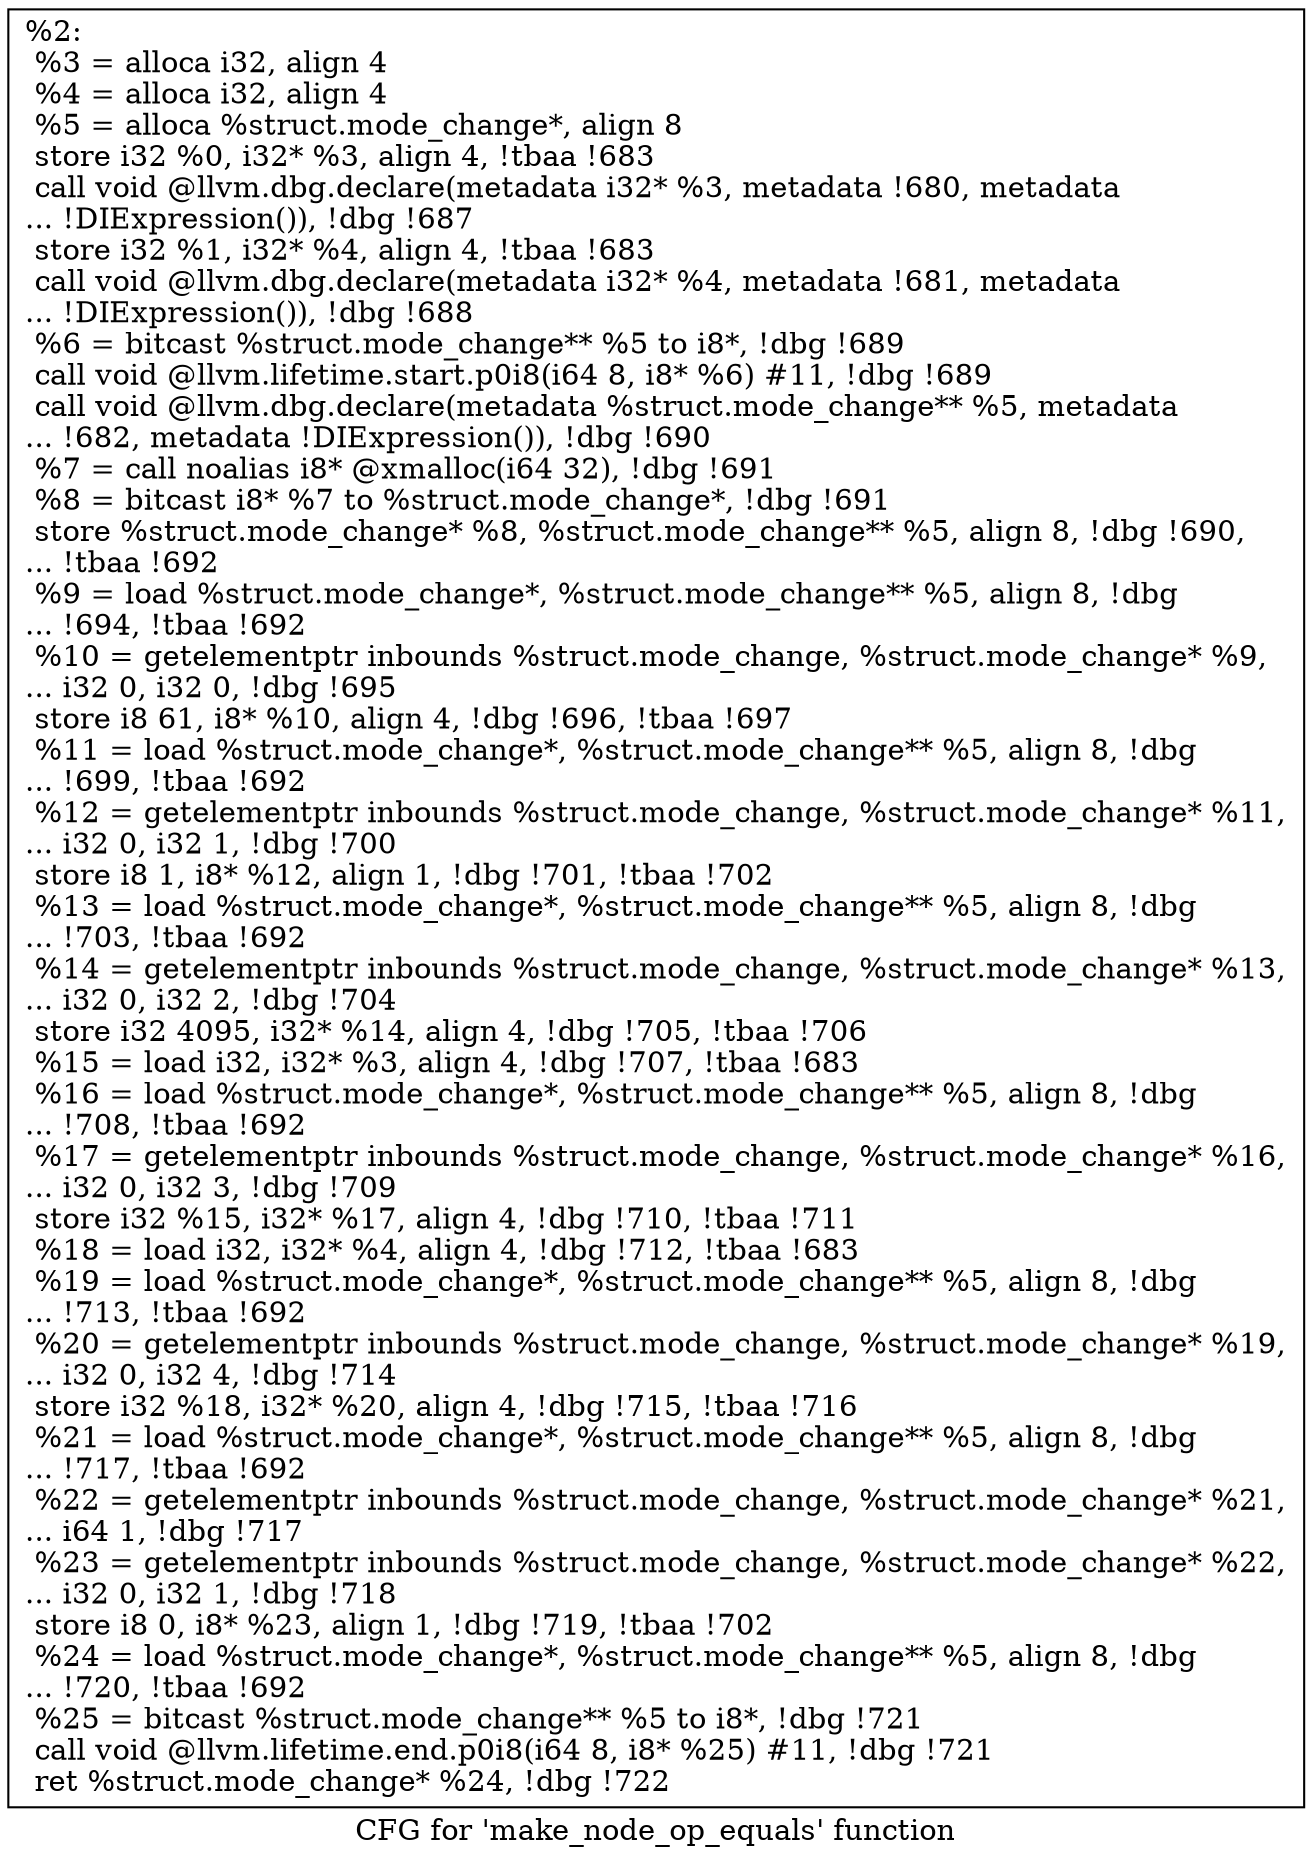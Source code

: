 digraph "CFG for 'make_node_op_equals' function" {
	label="CFG for 'make_node_op_equals' function";

	Node0x1ce1100 [shape=record,label="{%2:\l  %3 = alloca i32, align 4\l  %4 = alloca i32, align 4\l  %5 = alloca %struct.mode_change*, align 8\l  store i32 %0, i32* %3, align 4, !tbaa !683\l  call void @llvm.dbg.declare(metadata i32* %3, metadata !680, metadata\l... !DIExpression()), !dbg !687\l  store i32 %1, i32* %4, align 4, !tbaa !683\l  call void @llvm.dbg.declare(metadata i32* %4, metadata !681, metadata\l... !DIExpression()), !dbg !688\l  %6 = bitcast %struct.mode_change** %5 to i8*, !dbg !689\l  call void @llvm.lifetime.start.p0i8(i64 8, i8* %6) #11, !dbg !689\l  call void @llvm.dbg.declare(metadata %struct.mode_change** %5, metadata\l... !682, metadata !DIExpression()), !dbg !690\l  %7 = call noalias i8* @xmalloc(i64 32), !dbg !691\l  %8 = bitcast i8* %7 to %struct.mode_change*, !dbg !691\l  store %struct.mode_change* %8, %struct.mode_change** %5, align 8, !dbg !690,\l... !tbaa !692\l  %9 = load %struct.mode_change*, %struct.mode_change** %5, align 8, !dbg\l... !694, !tbaa !692\l  %10 = getelementptr inbounds %struct.mode_change, %struct.mode_change* %9,\l... i32 0, i32 0, !dbg !695\l  store i8 61, i8* %10, align 4, !dbg !696, !tbaa !697\l  %11 = load %struct.mode_change*, %struct.mode_change** %5, align 8, !dbg\l... !699, !tbaa !692\l  %12 = getelementptr inbounds %struct.mode_change, %struct.mode_change* %11,\l... i32 0, i32 1, !dbg !700\l  store i8 1, i8* %12, align 1, !dbg !701, !tbaa !702\l  %13 = load %struct.mode_change*, %struct.mode_change** %5, align 8, !dbg\l... !703, !tbaa !692\l  %14 = getelementptr inbounds %struct.mode_change, %struct.mode_change* %13,\l... i32 0, i32 2, !dbg !704\l  store i32 4095, i32* %14, align 4, !dbg !705, !tbaa !706\l  %15 = load i32, i32* %3, align 4, !dbg !707, !tbaa !683\l  %16 = load %struct.mode_change*, %struct.mode_change** %5, align 8, !dbg\l... !708, !tbaa !692\l  %17 = getelementptr inbounds %struct.mode_change, %struct.mode_change* %16,\l... i32 0, i32 3, !dbg !709\l  store i32 %15, i32* %17, align 4, !dbg !710, !tbaa !711\l  %18 = load i32, i32* %4, align 4, !dbg !712, !tbaa !683\l  %19 = load %struct.mode_change*, %struct.mode_change** %5, align 8, !dbg\l... !713, !tbaa !692\l  %20 = getelementptr inbounds %struct.mode_change, %struct.mode_change* %19,\l... i32 0, i32 4, !dbg !714\l  store i32 %18, i32* %20, align 4, !dbg !715, !tbaa !716\l  %21 = load %struct.mode_change*, %struct.mode_change** %5, align 8, !dbg\l... !717, !tbaa !692\l  %22 = getelementptr inbounds %struct.mode_change, %struct.mode_change* %21,\l... i64 1, !dbg !717\l  %23 = getelementptr inbounds %struct.mode_change, %struct.mode_change* %22,\l... i32 0, i32 1, !dbg !718\l  store i8 0, i8* %23, align 1, !dbg !719, !tbaa !702\l  %24 = load %struct.mode_change*, %struct.mode_change** %5, align 8, !dbg\l... !720, !tbaa !692\l  %25 = bitcast %struct.mode_change** %5 to i8*, !dbg !721\l  call void @llvm.lifetime.end.p0i8(i64 8, i8* %25) #11, !dbg !721\l  ret %struct.mode_change* %24, !dbg !722\l}"];
}
